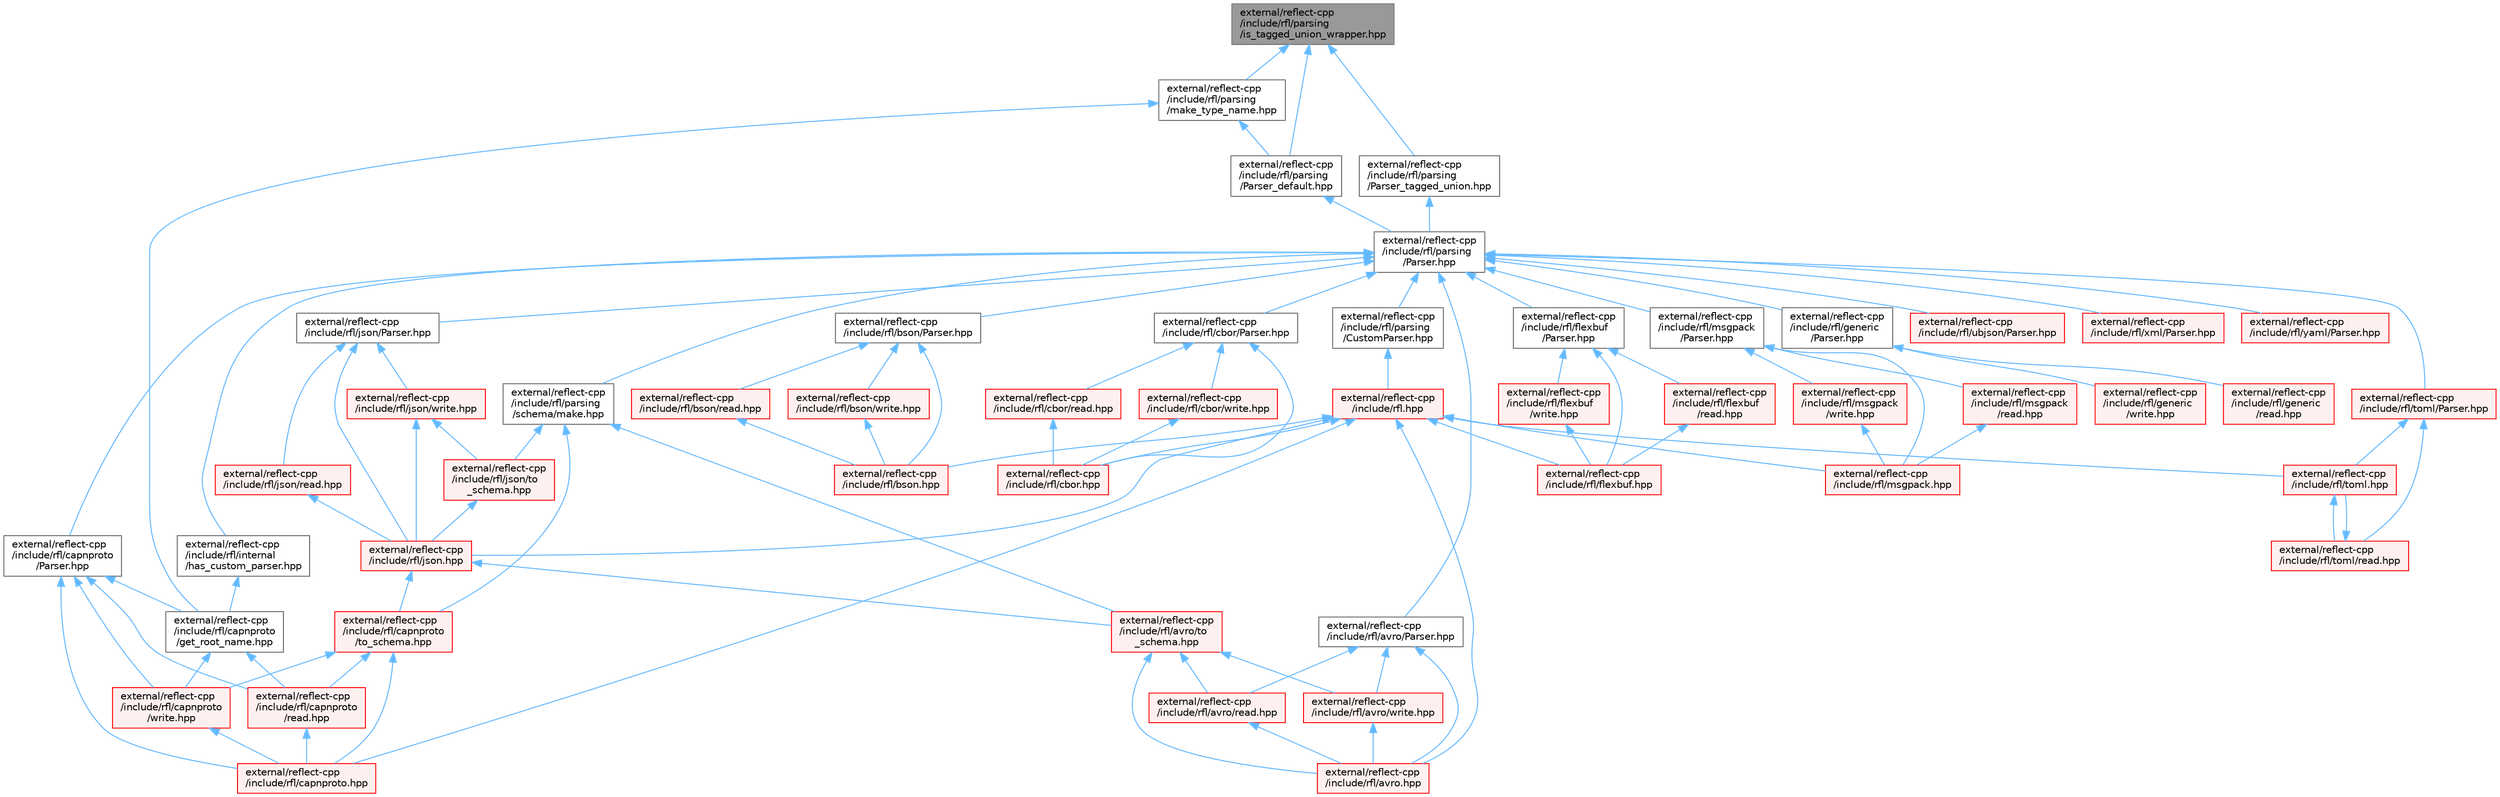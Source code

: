 digraph "external/reflect-cpp/include/rfl/parsing/is_tagged_union_wrapper.hpp"
{
 // LATEX_PDF_SIZE
  bgcolor="transparent";
  edge [fontname=Helvetica,fontsize=10,labelfontname=Helvetica,labelfontsize=10];
  node [fontname=Helvetica,fontsize=10,shape=box,height=0.2,width=0.4];
  Node1 [id="Node000001",label="external/reflect-cpp\l/include/rfl/parsing\l/is_tagged_union_wrapper.hpp",height=0.2,width=0.4,color="gray40", fillcolor="grey60", style="filled", fontcolor="black",tooltip=" "];
  Node1 -> Node2 [id="edge1_Node000001_Node000002",dir="back",color="steelblue1",style="solid",tooltip=" "];
  Node2 [id="Node000002",label="external/reflect-cpp\l/include/rfl/parsing\l/Parser_default.hpp",height=0.2,width=0.4,color="grey40", fillcolor="white", style="filled",URL="$_parser__default_8hpp.html",tooltip=" "];
  Node2 -> Node3 [id="edge2_Node000002_Node000003",dir="back",color="steelblue1",style="solid",tooltip=" "];
  Node3 [id="Node000003",label="external/reflect-cpp\l/include/rfl/parsing\l/Parser.hpp",height=0.2,width=0.4,color="grey40", fillcolor="white", style="filled",URL="$parsing_2_parser_8hpp.html",tooltip=" "];
  Node3 -> Node4 [id="edge3_Node000003_Node000004",dir="back",color="steelblue1",style="solid",tooltip=" "];
  Node4 [id="Node000004",label="external/reflect-cpp\l/include/rfl/avro/Parser.hpp",height=0.2,width=0.4,color="grey40", fillcolor="white", style="filled",URL="$avro_2_parser_8hpp.html",tooltip=" "];
  Node4 -> Node5 [id="edge4_Node000004_Node000005",dir="back",color="steelblue1",style="solid",tooltip=" "];
  Node5 [id="Node000005",label="external/reflect-cpp\l/include/rfl/avro.hpp",height=0.2,width=0.4,color="red", fillcolor="#FFF0F0", style="filled",URL="$avro_8hpp.html",tooltip=" "];
  Node4 -> Node59 [id="edge5_Node000004_Node000059",dir="back",color="steelblue1",style="solid",tooltip=" "];
  Node59 [id="Node000059",label="external/reflect-cpp\l/include/rfl/avro/read.hpp",height=0.2,width=0.4,color="red", fillcolor="#FFF0F0", style="filled",URL="$avro_2read_8hpp.html",tooltip=" "];
  Node59 -> Node5 [id="edge6_Node000059_Node000005",dir="back",color="steelblue1",style="solid",tooltip=" "];
  Node4 -> Node61 [id="edge7_Node000004_Node000061",dir="back",color="steelblue1",style="solid",tooltip=" "];
  Node61 [id="Node000061",label="external/reflect-cpp\l/include/rfl/avro/write.hpp",height=0.2,width=0.4,color="red", fillcolor="#FFF0F0", style="filled",URL="$avro_2write_8hpp.html",tooltip=" "];
  Node61 -> Node5 [id="edge8_Node000061_Node000005",dir="back",color="steelblue1",style="solid",tooltip=" "];
  Node3 -> Node63 [id="edge9_Node000003_Node000063",dir="back",color="steelblue1",style="solid",tooltip=" "];
  Node63 [id="Node000063",label="external/reflect-cpp\l/include/rfl/bson/Parser.hpp",height=0.2,width=0.4,color="grey40", fillcolor="white", style="filled",URL="$bson_2_parser_8hpp.html",tooltip=" "];
  Node63 -> Node64 [id="edge10_Node000063_Node000064",dir="back",color="steelblue1",style="solid",tooltip=" "];
  Node64 [id="Node000064",label="external/reflect-cpp\l/include/rfl/bson.hpp",height=0.2,width=0.4,color="red", fillcolor="#FFF0F0", style="filled",URL="$bson_8hpp.html",tooltip=" "];
  Node63 -> Node104 [id="edge11_Node000063_Node000104",dir="back",color="steelblue1",style="solid",tooltip=" "];
  Node104 [id="Node000104",label="external/reflect-cpp\l/include/rfl/bson/read.hpp",height=0.2,width=0.4,color="red", fillcolor="#FFF0F0", style="filled",URL="$bson_2read_8hpp.html",tooltip=" "];
  Node104 -> Node64 [id="edge12_Node000104_Node000064",dir="back",color="steelblue1",style="solid",tooltip=" "];
  Node63 -> Node106 [id="edge13_Node000063_Node000106",dir="back",color="steelblue1",style="solid",tooltip=" "];
  Node106 [id="Node000106",label="external/reflect-cpp\l/include/rfl/bson/write.hpp",height=0.2,width=0.4,color="red", fillcolor="#FFF0F0", style="filled",URL="$bson_2write_8hpp.html",tooltip=" "];
  Node106 -> Node64 [id="edge14_Node000106_Node000064",dir="back",color="steelblue1",style="solid",tooltip=" "];
  Node3 -> Node108 [id="edge15_Node000003_Node000108",dir="back",color="steelblue1",style="solid",tooltip=" "];
  Node108 [id="Node000108",label="external/reflect-cpp\l/include/rfl/capnproto\l/Parser.hpp",height=0.2,width=0.4,color="grey40", fillcolor="white", style="filled",URL="$capnproto_2_parser_8hpp.html",tooltip=" "];
  Node108 -> Node109 [id="edge16_Node000108_Node000109",dir="back",color="steelblue1",style="solid",tooltip=" "];
  Node109 [id="Node000109",label="external/reflect-cpp\l/include/rfl/capnproto.hpp",height=0.2,width=0.4,color="red", fillcolor="#FFF0F0", style="filled",URL="$capnproto_8hpp.html",tooltip=" "];
  Node108 -> Node156 [id="edge17_Node000108_Node000156",dir="back",color="steelblue1",style="solid",tooltip=" "];
  Node156 [id="Node000156",label="external/reflect-cpp\l/include/rfl/capnproto\l/get_root_name.hpp",height=0.2,width=0.4,color="grey40", fillcolor="white", style="filled",URL="$get__root__name_8hpp.html",tooltip=" "];
  Node156 -> Node157 [id="edge18_Node000156_Node000157",dir="back",color="steelblue1",style="solid",tooltip=" "];
  Node157 [id="Node000157",label="external/reflect-cpp\l/include/rfl/capnproto\l/read.hpp",height=0.2,width=0.4,color="red", fillcolor="#FFF0F0", style="filled",URL="$capnproto_2read_8hpp.html",tooltip=" "];
  Node157 -> Node109 [id="edge19_Node000157_Node000109",dir="back",color="steelblue1",style="solid",tooltip=" "];
  Node156 -> Node159 [id="edge20_Node000156_Node000159",dir="back",color="steelblue1",style="solid",tooltip=" "];
  Node159 [id="Node000159",label="external/reflect-cpp\l/include/rfl/capnproto\l/write.hpp",height=0.2,width=0.4,color="red", fillcolor="#FFF0F0", style="filled",URL="$capnproto_2write_8hpp.html",tooltip=" "];
  Node159 -> Node109 [id="edge21_Node000159_Node000109",dir="back",color="steelblue1",style="solid",tooltip=" "];
  Node108 -> Node157 [id="edge22_Node000108_Node000157",dir="back",color="steelblue1",style="solid",tooltip=" "];
  Node108 -> Node159 [id="edge23_Node000108_Node000159",dir="back",color="steelblue1",style="solid",tooltip=" "];
  Node3 -> Node161 [id="edge24_Node000003_Node000161",dir="back",color="steelblue1",style="solid",tooltip=" "];
  Node161 [id="Node000161",label="external/reflect-cpp\l/include/rfl/cbor/Parser.hpp",height=0.2,width=0.4,color="grey40", fillcolor="white", style="filled",URL="$cbor_2_parser_8hpp.html",tooltip=" "];
  Node161 -> Node162 [id="edge25_Node000161_Node000162",dir="back",color="steelblue1",style="solid",tooltip=" "];
  Node162 [id="Node000162",label="external/reflect-cpp\l/include/rfl/cbor.hpp",height=0.2,width=0.4,color="red", fillcolor="#FFF0F0", style="filled",URL="$cbor_8hpp.html",tooltip=" "];
  Node161 -> Node203 [id="edge26_Node000161_Node000203",dir="back",color="steelblue1",style="solid",tooltip=" "];
  Node203 [id="Node000203",label="external/reflect-cpp\l/include/rfl/cbor/read.hpp",height=0.2,width=0.4,color="red", fillcolor="#FFF0F0", style="filled",URL="$cbor_2read_8hpp.html",tooltip=" "];
  Node203 -> Node162 [id="edge27_Node000203_Node000162",dir="back",color="steelblue1",style="solid",tooltip=" "];
  Node161 -> Node205 [id="edge28_Node000161_Node000205",dir="back",color="steelblue1",style="solid",tooltip=" "];
  Node205 [id="Node000205",label="external/reflect-cpp\l/include/rfl/cbor/write.hpp",height=0.2,width=0.4,color="red", fillcolor="#FFF0F0", style="filled",URL="$cbor_2write_8hpp.html",tooltip=" "];
  Node205 -> Node162 [id="edge29_Node000205_Node000162",dir="back",color="steelblue1",style="solid",tooltip=" "];
  Node3 -> Node207 [id="edge30_Node000003_Node000207",dir="back",color="steelblue1",style="solid",tooltip=" "];
  Node207 [id="Node000207",label="external/reflect-cpp\l/include/rfl/flexbuf\l/Parser.hpp",height=0.2,width=0.4,color="grey40", fillcolor="white", style="filled",URL="$flexbuf_2_parser_8hpp.html",tooltip=" "];
  Node207 -> Node208 [id="edge31_Node000207_Node000208",dir="back",color="steelblue1",style="solid",tooltip=" "];
  Node208 [id="Node000208",label="external/reflect-cpp\l/include/rfl/flexbuf.hpp",height=0.2,width=0.4,color="red", fillcolor="#FFF0F0", style="filled",URL="$flexbuf_8hpp.html",tooltip=" "];
  Node207 -> Node248 [id="edge32_Node000207_Node000248",dir="back",color="steelblue1",style="solid",tooltip=" "];
  Node248 [id="Node000248",label="external/reflect-cpp\l/include/rfl/flexbuf\l/read.hpp",height=0.2,width=0.4,color="red", fillcolor="#FFF0F0", style="filled",URL="$flexbuf_2read_8hpp.html",tooltip=" "];
  Node248 -> Node208 [id="edge33_Node000248_Node000208",dir="back",color="steelblue1",style="solid",tooltip=" "];
  Node207 -> Node250 [id="edge34_Node000207_Node000250",dir="back",color="steelblue1",style="solid",tooltip=" "];
  Node250 [id="Node000250",label="external/reflect-cpp\l/include/rfl/flexbuf\l/write.hpp",height=0.2,width=0.4,color="red", fillcolor="#FFF0F0", style="filled",URL="$flexbuf_2write_8hpp.html",tooltip=" "];
  Node250 -> Node208 [id="edge35_Node000250_Node000208",dir="back",color="steelblue1",style="solid",tooltip=" "];
  Node3 -> Node252 [id="edge36_Node000003_Node000252",dir="back",color="steelblue1",style="solid",tooltip=" "];
  Node252 [id="Node000252",label="external/reflect-cpp\l/include/rfl/generic\l/Parser.hpp",height=0.2,width=0.4,color="grey40", fillcolor="white", style="filled",URL="$generic_2_parser_8hpp.html",tooltip=" "];
  Node252 -> Node253 [id="edge37_Node000252_Node000253",dir="back",color="steelblue1",style="solid",tooltip=" "];
  Node253 [id="Node000253",label="external/reflect-cpp\l/include/rfl/generic\l/read.hpp",height=0.2,width=0.4,color="red", fillcolor="#FFF0F0", style="filled",URL="$generic_2read_8hpp.html",tooltip=" "];
  Node252 -> Node689 [id="edge38_Node000252_Node000689",dir="back",color="steelblue1",style="solid",tooltip=" "];
  Node689 [id="Node000689",label="external/reflect-cpp\l/include/rfl/generic\l/write.hpp",height=0.2,width=0.4,color="red", fillcolor="#FFF0F0", style="filled",URL="$generic_2write_8hpp.html",tooltip=" "];
  Node3 -> Node691 [id="edge39_Node000003_Node000691",dir="back",color="steelblue1",style="solid",tooltip=" "];
  Node691 [id="Node000691",label="external/reflect-cpp\l/include/rfl/internal\l/has_custom_parser.hpp",height=0.2,width=0.4,color="grey40", fillcolor="white", style="filled",URL="$has__custom__parser_8hpp.html",tooltip=" "];
  Node691 -> Node156 [id="edge40_Node000691_Node000156",dir="back",color="steelblue1",style="solid",tooltip=" "];
  Node3 -> Node692 [id="edge41_Node000003_Node000692",dir="back",color="steelblue1",style="solid",tooltip=" "];
  Node692 [id="Node000692",label="external/reflect-cpp\l/include/rfl/json/Parser.hpp",height=0.2,width=0.4,color="grey40", fillcolor="white", style="filled",URL="$json_2_parser_8hpp.html",tooltip=" "];
  Node692 -> Node256 [id="edge42_Node000692_Node000256",dir="back",color="steelblue1",style="solid",tooltip=" "];
  Node256 [id="Node000256",label="external/reflect-cpp\l/include/rfl/json.hpp",height=0.2,width=0.4,color="red", fillcolor="#FFF0F0", style="filled",URL="$reflect-cpp_2include_2rfl_2json_8hpp.html",tooltip=" "];
  Node256 -> Node260 [id="edge43_Node000256_Node000260",dir="back",color="steelblue1",style="solid",tooltip=" "];
  Node260 [id="Node000260",label="external/reflect-cpp\l/include/rfl/avro/to\l_schema.hpp",height=0.2,width=0.4,color="red", fillcolor="#FFF0F0", style="filled",URL="$avro_2to__schema_8hpp.html",tooltip=" "];
  Node260 -> Node5 [id="edge44_Node000260_Node000005",dir="back",color="steelblue1",style="solid",tooltip=" "];
  Node260 -> Node59 [id="edge45_Node000260_Node000059",dir="back",color="steelblue1",style="solid",tooltip=" "];
  Node260 -> Node61 [id="edge46_Node000260_Node000061",dir="back",color="steelblue1",style="solid",tooltip=" "];
  Node256 -> Node263 [id="edge47_Node000256_Node000263",dir="back",color="steelblue1",style="solid",tooltip=" "];
  Node263 [id="Node000263",label="external/reflect-cpp\l/include/rfl/capnproto\l/to_schema.hpp",height=0.2,width=0.4,color="red", fillcolor="#FFF0F0", style="filled",URL="$capnproto_2to__schema_8hpp.html",tooltip=" "];
  Node263 -> Node109 [id="edge48_Node000263_Node000109",dir="back",color="steelblue1",style="solid",tooltip=" "];
  Node263 -> Node157 [id="edge49_Node000263_Node000157",dir="back",color="steelblue1",style="solid",tooltip=" "];
  Node263 -> Node159 [id="edge50_Node000263_Node000159",dir="back",color="steelblue1",style="solid",tooltip=" "];
  Node692 -> Node693 [id="edge51_Node000692_Node000693",dir="back",color="steelblue1",style="solid",tooltip=" "];
  Node693 [id="Node000693",label="external/reflect-cpp\l/include/rfl/json/read.hpp",height=0.2,width=0.4,color="red", fillcolor="#FFF0F0", style="filled",URL="$json_2read_8hpp.html",tooltip=" "];
  Node693 -> Node256 [id="edge52_Node000693_Node000256",dir="back",color="steelblue1",style="solid",tooltip=" "];
  Node692 -> Node695 [id="edge53_Node000692_Node000695",dir="back",color="steelblue1",style="solid",tooltip=" "];
  Node695 [id="Node000695",label="external/reflect-cpp\l/include/rfl/json/write.hpp",height=0.2,width=0.4,color="red", fillcolor="#FFF0F0", style="filled",URL="$json_2write_8hpp.html",tooltip=" "];
  Node695 -> Node256 [id="edge54_Node000695_Node000256",dir="back",color="steelblue1",style="solid",tooltip=" "];
  Node695 -> Node697 [id="edge55_Node000695_Node000697",dir="back",color="steelblue1",style="solid",tooltip=" "];
  Node697 [id="Node000697",label="external/reflect-cpp\l/include/rfl/json/to\l_schema.hpp",height=0.2,width=0.4,color="red", fillcolor="#FFF0F0", style="filled",URL="$json_2to__schema_8hpp.html",tooltip=" "];
  Node697 -> Node256 [id="edge56_Node000697_Node000256",dir="back",color="steelblue1",style="solid",tooltip=" "];
  Node3 -> Node700 [id="edge57_Node000003_Node000700",dir="back",color="steelblue1",style="solid",tooltip=" "];
  Node700 [id="Node000700",label="external/reflect-cpp\l/include/rfl/msgpack\l/Parser.hpp",height=0.2,width=0.4,color="grey40", fillcolor="white", style="filled",URL="$msgpack_2_parser_8hpp.html",tooltip=" "];
  Node700 -> Node473 [id="edge58_Node000700_Node000473",dir="back",color="steelblue1",style="solid",tooltip=" "];
  Node473 [id="Node000473",label="external/reflect-cpp\l/include/rfl/msgpack.hpp",height=0.2,width=0.4,color="red", fillcolor="#FFF0F0", style="filled",URL="$msgpack_8hpp.html",tooltip=" "];
  Node700 -> Node701 [id="edge59_Node000700_Node000701",dir="back",color="steelblue1",style="solid",tooltip=" "];
  Node701 [id="Node000701",label="external/reflect-cpp\l/include/rfl/msgpack\l/read.hpp",height=0.2,width=0.4,color="red", fillcolor="#FFF0F0", style="filled",URL="$msgpack_2read_8hpp.html",tooltip=" "];
  Node701 -> Node473 [id="edge60_Node000701_Node000473",dir="back",color="steelblue1",style="solid",tooltip=" "];
  Node700 -> Node703 [id="edge61_Node000700_Node000703",dir="back",color="steelblue1",style="solid",tooltip=" "];
  Node703 [id="Node000703",label="external/reflect-cpp\l/include/rfl/msgpack\l/write.hpp",height=0.2,width=0.4,color="red", fillcolor="#FFF0F0", style="filled",URL="$msgpack_2write_8hpp.html",tooltip=" "];
  Node703 -> Node473 [id="edge62_Node000703_Node000473",dir="back",color="steelblue1",style="solid",tooltip=" "];
  Node3 -> Node705 [id="edge63_Node000003_Node000705",dir="back",color="steelblue1",style="solid",tooltip=" "];
  Node705 [id="Node000705",label="external/reflect-cpp\l/include/rfl/parsing\l/CustomParser.hpp",height=0.2,width=0.4,color="grey40", fillcolor="white", style="filled",URL="$_custom_parser_8hpp.html",tooltip=" "];
  Node705 -> Node255 [id="edge64_Node000705_Node000255",dir="back",color="steelblue1",style="solid",tooltip=" "];
  Node255 [id="Node000255",label="external/reflect-cpp\l/include/rfl.hpp",height=0.2,width=0.4,color="red", fillcolor="#FFF0F0", style="filled",URL="$rfl_8hpp.html",tooltip=" "];
  Node255 -> Node5 [id="edge65_Node000255_Node000005",dir="back",color="steelblue1",style="solid",tooltip=" "];
  Node255 -> Node64 [id="edge66_Node000255_Node000064",dir="back",color="steelblue1",style="solid",tooltip=" "];
  Node255 -> Node109 [id="edge67_Node000255_Node000109",dir="back",color="steelblue1",style="solid",tooltip=" "];
  Node255 -> Node162 [id="edge68_Node000255_Node000162",dir="back",color="steelblue1",style="solid",tooltip=" "];
  Node255 -> Node208 [id="edge69_Node000255_Node000208",dir="back",color="steelblue1",style="solid",tooltip=" "];
  Node255 -> Node256 [id="edge70_Node000255_Node000256",dir="back",color="steelblue1",style="solid",tooltip=" "];
  Node255 -> Node473 [id="edge71_Node000255_Node000473",dir="back",color="steelblue1",style="solid",tooltip=" "];
  Node255 -> Node516 [id="edge72_Node000255_Node000516",dir="back",color="steelblue1",style="solid",tooltip=" "];
  Node516 [id="Node000516",label="external/reflect-cpp\l/include/rfl/toml.hpp",height=0.2,width=0.4,color="red", fillcolor="#FFF0F0", style="filled",URL="$toml_8hpp.html",tooltip=" "];
  Node516 -> Node519 [id="edge73_Node000516_Node000519",dir="back",color="steelblue1",style="solid",tooltip=" "];
  Node519 [id="Node000519",label="external/reflect-cpp\l/include/rfl/toml/read.hpp",height=0.2,width=0.4,color="red", fillcolor="#FFF0F0", style="filled",URL="$toml_2read_8hpp.html",tooltip=" "];
  Node519 -> Node516 [id="edge74_Node000519_Node000516",dir="back",color="steelblue1",style="solid",tooltip=" "];
  Node3 -> Node706 [id="edge75_Node000003_Node000706",dir="back",color="steelblue1",style="solid",tooltip=" "];
  Node706 [id="Node000706",label="external/reflect-cpp\l/include/rfl/parsing\l/schema/make.hpp",height=0.2,width=0.4,color="grey40", fillcolor="white", style="filled",URL="$make_8hpp.html",tooltip=" "];
  Node706 -> Node260 [id="edge76_Node000706_Node000260",dir="back",color="steelblue1",style="solid",tooltip=" "];
  Node706 -> Node263 [id="edge77_Node000706_Node000263",dir="back",color="steelblue1",style="solid",tooltip=" "];
  Node706 -> Node697 [id="edge78_Node000706_Node000697",dir="back",color="steelblue1",style="solid",tooltip=" "];
  Node3 -> Node518 [id="edge79_Node000003_Node000518",dir="back",color="steelblue1",style="solid",tooltip=" "];
  Node518 [id="Node000518",label="external/reflect-cpp\l/include/rfl/toml/Parser.hpp",height=0.2,width=0.4,color="red", fillcolor="#FFF0F0", style="filled",URL="$toml_2_parser_8hpp.html",tooltip=" "];
  Node518 -> Node516 [id="edge80_Node000518_Node000516",dir="back",color="steelblue1",style="solid",tooltip=" "];
  Node518 -> Node519 [id="edge81_Node000518_Node000519",dir="back",color="steelblue1",style="solid",tooltip=" "];
  Node3 -> Node707 [id="edge82_Node000003_Node000707",dir="back",color="steelblue1",style="solid",tooltip=" "];
  Node707 [id="Node000707",label="external/reflect-cpp\l/include/rfl/ubjson/Parser.hpp",height=0.2,width=0.4,color="red", fillcolor="#FFF0F0", style="filled",URL="$ubjson_2_parser_8hpp.html",tooltip=" "];
  Node3 -> Node712 [id="edge83_Node000003_Node000712",dir="back",color="steelblue1",style="solid",tooltip=" "];
  Node712 [id="Node000712",label="external/reflect-cpp\l/include/rfl/xml/Parser.hpp",height=0.2,width=0.4,color="red", fillcolor="#FFF0F0", style="filled",URL="$xml_2_parser_8hpp.html",tooltip=" "];
  Node3 -> Node717 [id="edge84_Node000003_Node000717",dir="back",color="steelblue1",style="solid",tooltip=" "];
  Node717 [id="Node000717",label="external/reflect-cpp\l/include/rfl/yaml/Parser.hpp",height=0.2,width=0.4,color="red", fillcolor="#FFF0F0", style="filled",URL="$yaml_2_parser_8hpp.html",tooltip=" "];
  Node1 -> Node722 [id="edge85_Node000001_Node000722",dir="back",color="steelblue1",style="solid",tooltip=" "];
  Node722 [id="Node000722",label="external/reflect-cpp\l/include/rfl/parsing\l/Parser_tagged_union.hpp",height=0.2,width=0.4,color="grey40", fillcolor="white", style="filled",URL="$_parser__tagged__union_8hpp.html",tooltip=" "];
  Node722 -> Node3 [id="edge86_Node000722_Node000003",dir="back",color="steelblue1",style="solid",tooltip=" "];
  Node1 -> Node723 [id="edge87_Node000001_Node000723",dir="back",color="steelblue1",style="solid",tooltip=" "];
  Node723 [id="Node000723",label="external/reflect-cpp\l/include/rfl/parsing\l/make_type_name.hpp",height=0.2,width=0.4,color="grey40", fillcolor="white", style="filled",URL="$make__type__name_8hpp.html",tooltip=" "];
  Node723 -> Node156 [id="edge88_Node000723_Node000156",dir="back",color="steelblue1",style="solid",tooltip=" "];
  Node723 -> Node2 [id="edge89_Node000723_Node000002",dir="back",color="steelblue1",style="solid",tooltip=" "];
}

